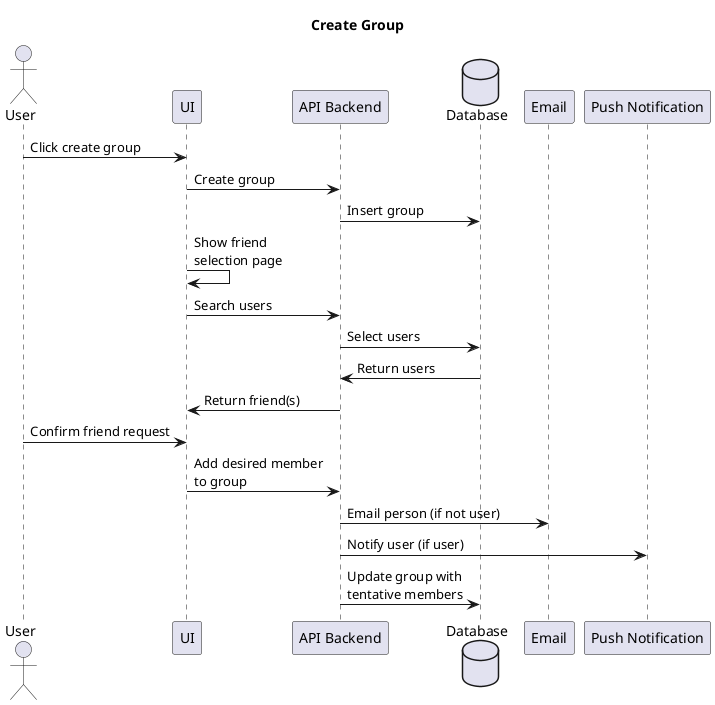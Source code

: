 @startuml Create Group

title Create Group

actor User as user
participant UI as ui
participant "API Backend" as api
database Database as db
participant Email as email
participant "Push Notification" as pn

user -> ui : Click create group
ui -> api : Create group
api -> db : Insert group
ui -> ui : Show friend \nselection page 
ui -> api : Search users
api -> db : Select users
db -> api : Return users
api -> ui : Return friend(s)
user -> ui : Confirm friend request
ui -> api : Add desired member\nto group
api -> email : Email person (if not user)
api -> pn : Notify user (if user)
api -> db : Update group with\ntentative members

@enduml